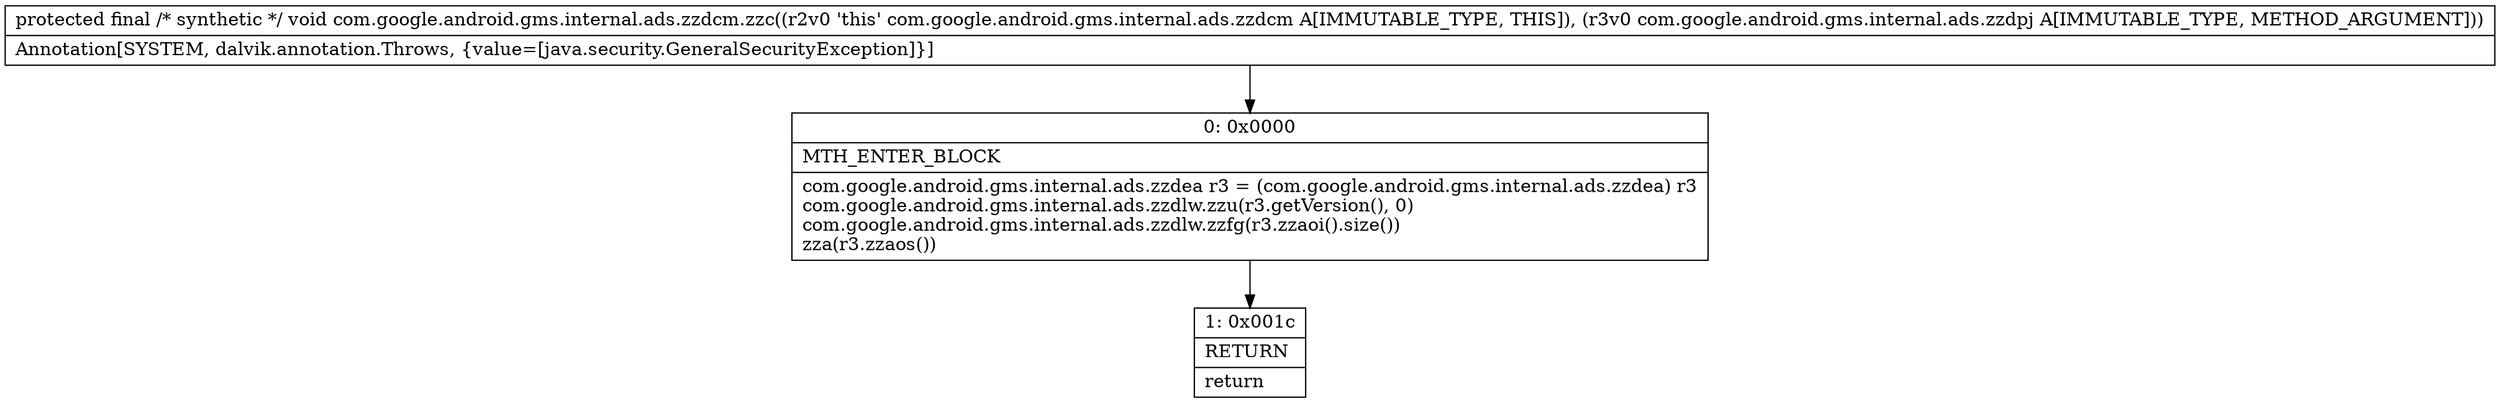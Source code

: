 digraph "CFG forcom.google.android.gms.internal.ads.zzdcm.zzc(Lcom\/google\/android\/gms\/internal\/ads\/zzdpj;)V" {
Node_0 [shape=record,label="{0\:\ 0x0000|MTH_ENTER_BLOCK\l|com.google.android.gms.internal.ads.zzdea r3 = (com.google.android.gms.internal.ads.zzdea) r3\lcom.google.android.gms.internal.ads.zzdlw.zzu(r3.getVersion(), 0)\lcom.google.android.gms.internal.ads.zzdlw.zzfg(r3.zzaoi().size())\lzza(r3.zzaos())\l}"];
Node_1 [shape=record,label="{1\:\ 0x001c|RETURN\l|return\l}"];
MethodNode[shape=record,label="{protected final \/* synthetic *\/ void com.google.android.gms.internal.ads.zzdcm.zzc((r2v0 'this' com.google.android.gms.internal.ads.zzdcm A[IMMUTABLE_TYPE, THIS]), (r3v0 com.google.android.gms.internal.ads.zzdpj A[IMMUTABLE_TYPE, METHOD_ARGUMENT]))  | Annotation[SYSTEM, dalvik.annotation.Throws, \{value=[java.security.GeneralSecurityException]\}]\l}"];
MethodNode -> Node_0;
Node_0 -> Node_1;
}

